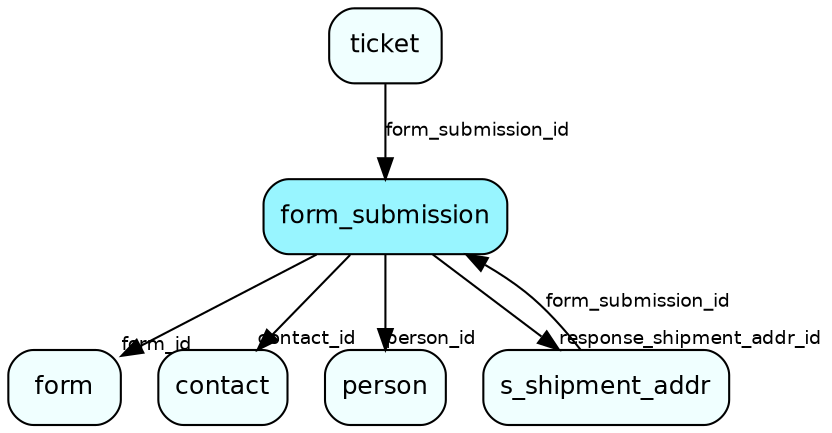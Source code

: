 digraph form_submission  {
node [shape = box style="rounded, filled" fontname = "Helvetica" fontsize = "12" ]
edge [fontname = "Helvetica" fontsize = "9"]

form_submission[fillcolor = "cadetblue1"]
form[fillcolor = "azure1"]
contact[fillcolor = "azure1"]
person[fillcolor = "azure1"]
s_shipment_addr[fillcolor = "azure1"]
ticket[fillcolor = "azure1"]
form_submission -> form [headlabel = "form_id"]
form_submission -> contact [headlabel = "contact_id"]
form_submission -> person [headlabel = "person_id"]
form_submission -> s_shipment_addr [headlabel = "response_shipment_addr_id"]
ticket -> form_submission [label = "form_submission_id"]
s_shipment_addr -> form_submission [label = "form_submission_id"]
}
